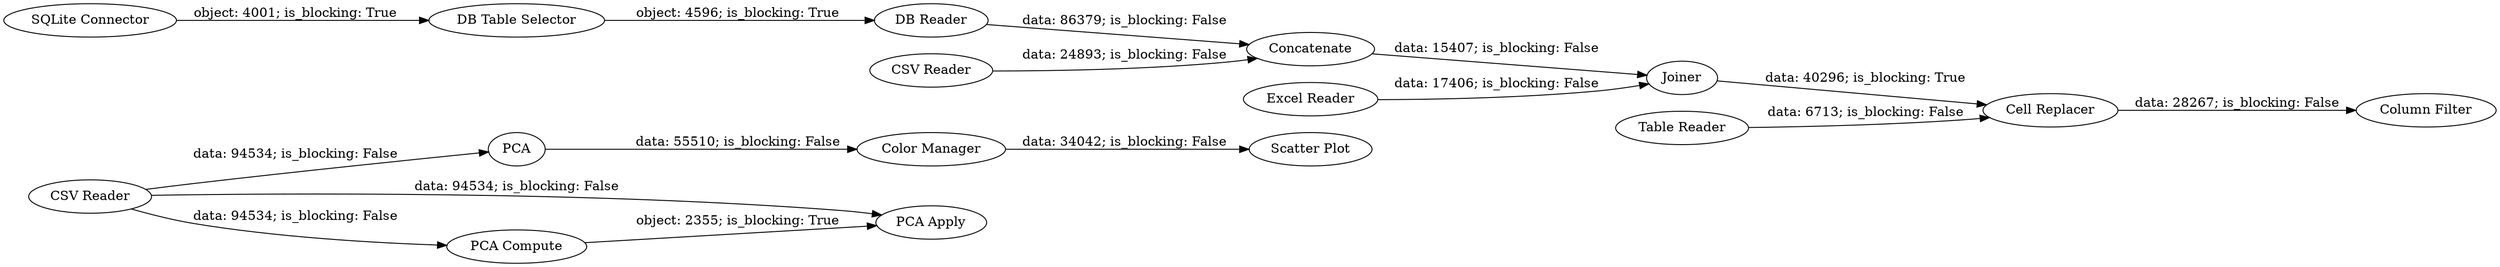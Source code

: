 digraph {
	"843425838149462236_15" [label=PCA]
	"843425838149462236_17" [label="PCA Apply"]
	"843425838149462236_21" [label="Color Manager"]
	"567638429268780298_2" [label="SQLite Connector"]
	"567638429268780298_5" [label="Table Reader"]
	"567638429268780298_6" [label="DB Reader"]
	"567638429268780298_1" [label="CSV Reader"]
	"843425838149462236_19" [label="Column Filter"]
	"567638429268780298_8" [label=Joiner]
	"567638429268780298_4" [label="Excel Reader"]
	"567638429268780298_7" [label=Concatenate]
	"567638429268780298_3" [label="DB Table Selector"]
	"567638429268780298_9" [label="Cell Replacer"]
	"843425838149462236_12" [label="CSV Reader"]
	"843425838149462236_16" [label="PCA Compute"]
	"843425838149462236_20" [label="Scatter Plot"]
	"843425838149462236_12" -> "843425838149462236_15" [label="data: 94534; is_blocking: False"]
	"567638429268780298_3" -> "567638429268780298_6" [label="object: 4596; is_blocking: True"]
	"567638429268780298_6" -> "567638429268780298_7" [label="data: 86379; is_blocking: False"]
	"843425838149462236_16" -> "843425838149462236_17" [label="object: 2355; is_blocking: True"]
	"567638429268780298_2" -> "567638429268780298_3" [label="object: 4001; is_blocking: True"]
	"843425838149462236_12" -> "843425838149462236_17" [label="data: 94534; is_blocking: False"]
	"567638429268780298_8" -> "567638429268780298_9" [label="data: 40296; is_blocking: True"]
	"567638429268780298_1" -> "567638429268780298_7" [label="data: 24893; is_blocking: False"]
	"567638429268780298_5" -> "567638429268780298_9" [label="data: 6713; is_blocking: False"]
	"843425838149462236_15" -> "843425838149462236_21" [label="data: 55510; is_blocking: False"]
	"567638429268780298_7" -> "567638429268780298_8" [label="data: 15407; is_blocking: False"]
	"567638429268780298_4" -> "567638429268780298_8" [label="data: 17406; is_blocking: False"]
	"567638429268780298_9" -> "843425838149462236_19" [label="data: 28267; is_blocking: False"]
	"843425838149462236_12" -> "843425838149462236_16" [label="data: 94534; is_blocking: False"]
	"843425838149462236_21" -> "843425838149462236_20" [label="data: 34042; is_blocking: False"]
	rankdir=LR
}
